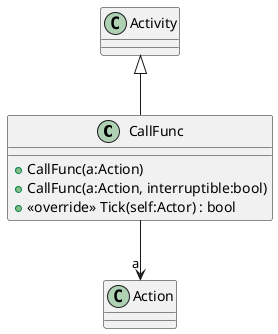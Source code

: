 @startuml
class CallFunc {
    + CallFunc(a:Action)
    + CallFunc(a:Action, interruptible:bool)
    + <<override>> Tick(self:Actor) : bool
}
Activity <|-- CallFunc
CallFunc --> "a" Action
@enduml
